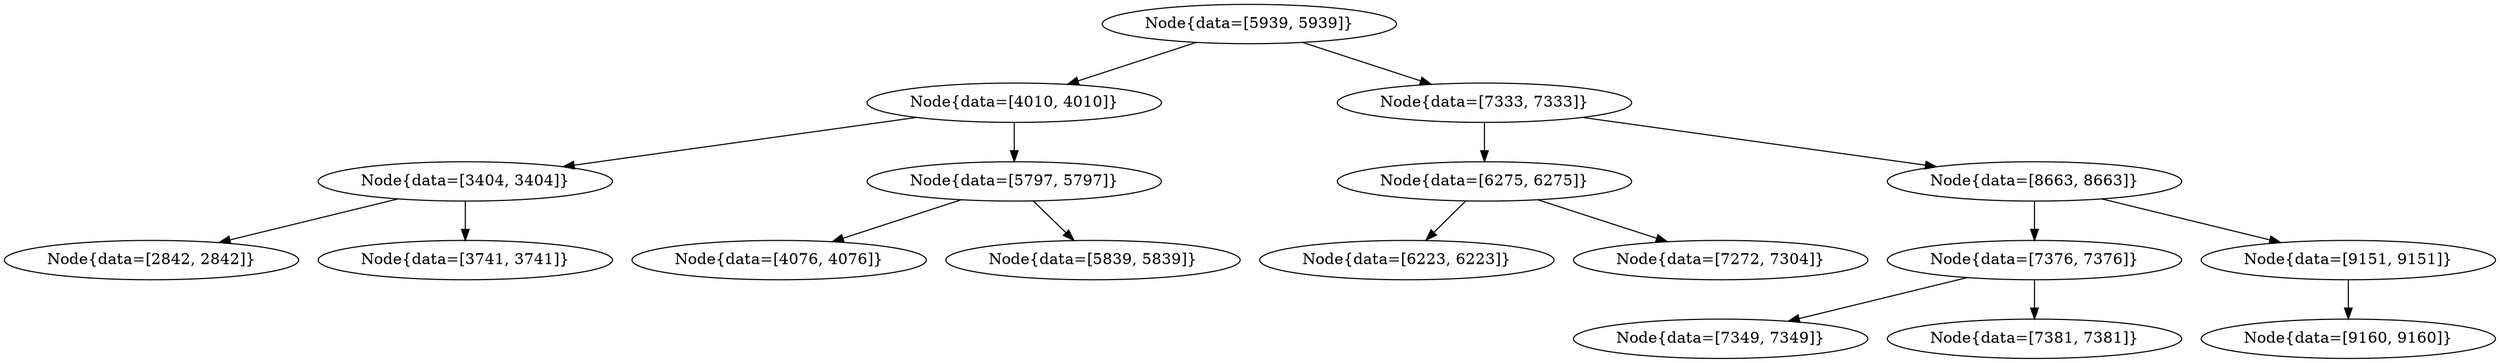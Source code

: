 digraph G{
887814593 [label="Node{data=[5939, 5939]}"]
887814593 -> 1539273803
1539273803 [label="Node{data=[4010, 4010]}"]
1539273803 -> 1434984256
1434984256 [label="Node{data=[3404, 3404]}"]
1434984256 -> 1196222136
1196222136 [label="Node{data=[2842, 2842]}"]
1434984256 -> 613100385
613100385 [label="Node{data=[3741, 3741]}"]
1539273803 -> 79044247
79044247 [label="Node{data=[5797, 5797]}"]
79044247 -> 298939230
298939230 [label="Node{data=[4076, 4076]}"]
79044247 -> 822619898
822619898 [label="Node{data=[5839, 5839]}"]
887814593 -> 1285933977
1285933977 [label="Node{data=[7333, 7333]}"]
1285933977 -> 2018719292
2018719292 [label="Node{data=[6275, 6275]}"]
2018719292 -> 1652748779
1652748779 [label="Node{data=[6223, 6223]}"]
2018719292 -> 302869695
302869695 [label="Node{data=[7272, 7304]}"]
1285933977 -> 1880527972
1880527972 [label="Node{data=[8663, 8663]}"]
1880527972 -> 286637708
286637708 [label="Node{data=[7376, 7376]}"]
286637708 -> 1693260012
1693260012 [label="Node{data=[7349, 7349]}"]
286637708 -> 503117914
503117914 [label="Node{data=[7381, 7381]}"]
1880527972 -> 1494084149
1494084149 [label="Node{data=[9151, 9151]}"]
1494084149 -> 1699794502
1699794502 [label="Node{data=[9160, 9160]}"]
}